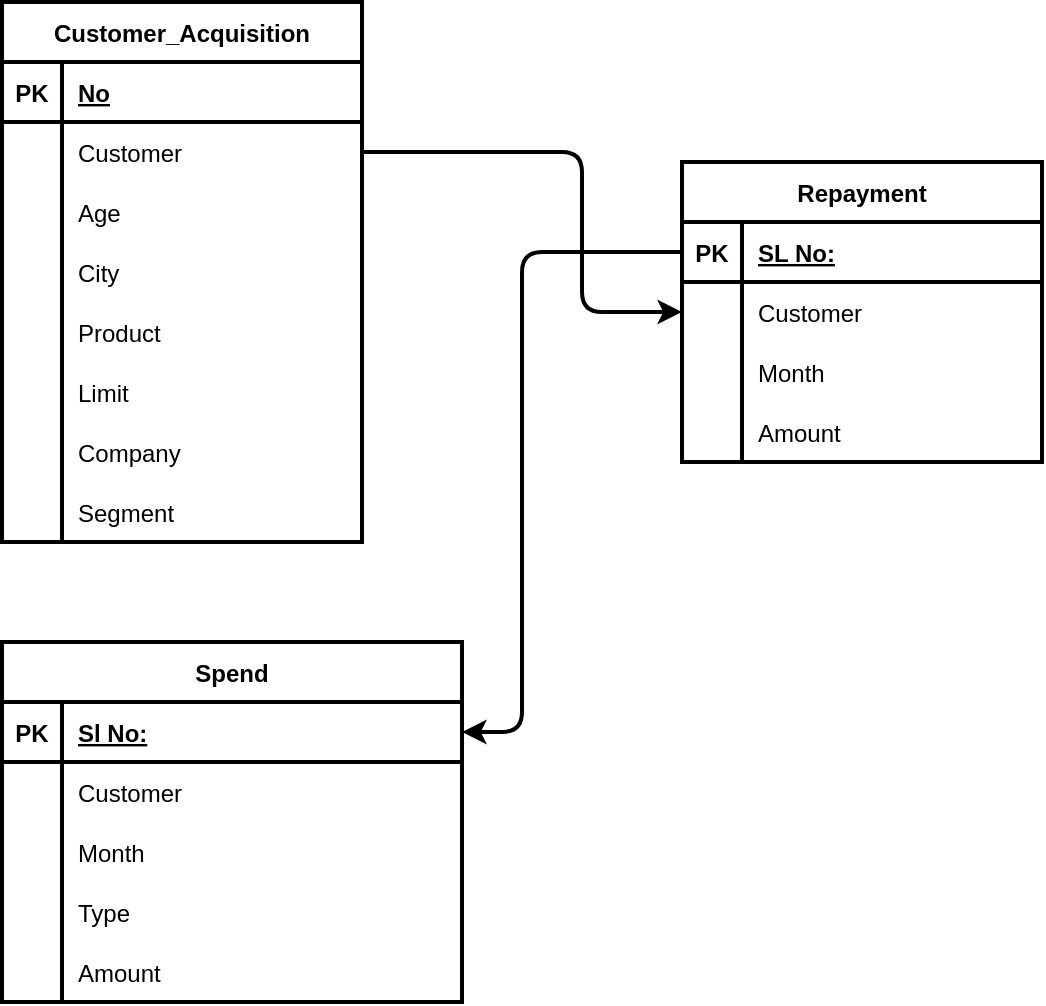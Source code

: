 <mxfile version="20.3.3" type="device"><diagram id="A9sh3z1c48ckSyf9Yc29" name="Page-1"><mxGraphModel dx="946" dy="589" grid="1" gridSize="10" guides="1" tooltips="1" connect="1" arrows="1" fold="1" page="1" pageScale="1" pageWidth="827" pageHeight="1169" math="0" shadow="0"><root><mxCell id="0"/><mxCell id="1" parent="0"/><mxCell id="rO3JKfHFRo-ykfjl6jv_-21" value="" style="endArrow=classic;html=1;rounded=1;exitX=1;exitY=0.5;exitDx=0;exitDy=0;entryX=0;entryY=0.5;entryDx=0;entryDy=0;strokeWidth=2;" edge="1" parent="1" source="rO3JKfHFRo-ykfjl6jv_-31" target="rO3JKfHFRo-ykfjl6jv_-44"><mxGeometry width="50" height="50" relative="1" as="geometry"><mxPoint x="280" y="85" as="sourcePoint"/><mxPoint x="440" y="255" as="targetPoint"/><Array as="points"><mxPoint x="390" y="115"/><mxPoint x="390" y="195"/></Array></mxGeometry></mxCell><mxCell id="rO3JKfHFRo-ykfjl6jv_-22" value="" style="endArrow=classic;html=1;exitX=0;exitY=0.5;exitDx=0;exitDy=0;rounded=1;strokeWidth=2;entryX=1;entryY=0.5;entryDx=0;entryDy=0;" edge="1" parent="1" source="rO3JKfHFRo-ykfjl6jv_-41" target="rO3JKfHFRo-ykfjl6jv_-56"><mxGeometry width="50" height="50" relative="1" as="geometry"><mxPoint x="430" y="200" as="sourcePoint"/><mxPoint x="340" y="470" as="targetPoint"/><Array as="points"><mxPoint x="360" y="165"/><mxPoint x="360" y="405"/></Array></mxGeometry></mxCell><mxCell id="rO3JKfHFRo-ykfjl6jv_-27" value="Customer_Acquisition" style="shape=table;startSize=30;container=1;collapsible=1;childLayout=tableLayout;fixedRows=1;rowLines=0;fontStyle=1;align=center;resizeLast=1;strokeWidth=2;gradientColor=none;" vertex="1" parent="1"><mxGeometry x="100" y="40" width="180" height="270" as="geometry"/></mxCell><mxCell id="rO3JKfHFRo-ykfjl6jv_-28" value="" style="shape=tableRow;horizontal=0;startSize=0;swimlaneHead=0;swimlaneBody=0;fillColor=none;collapsible=0;dropTarget=0;points=[[0,0.5],[1,0.5]];portConstraint=eastwest;top=0;left=0;right=0;bottom=1;strokeWidth=2;" vertex="1" parent="rO3JKfHFRo-ykfjl6jv_-27"><mxGeometry y="30" width="180" height="30" as="geometry"/></mxCell><mxCell id="rO3JKfHFRo-ykfjl6jv_-29" value="PK" style="shape=partialRectangle;connectable=0;fillColor=none;top=0;left=0;bottom=0;right=0;fontStyle=1;overflow=hidden;strokeWidth=2;" vertex="1" parent="rO3JKfHFRo-ykfjl6jv_-28"><mxGeometry width="30" height="30" as="geometry"><mxRectangle width="30" height="30" as="alternateBounds"/></mxGeometry></mxCell><mxCell id="rO3JKfHFRo-ykfjl6jv_-30" value="No" style="shape=partialRectangle;connectable=0;fillColor=none;top=0;left=0;bottom=0;right=0;align=left;spacingLeft=6;fontStyle=5;overflow=hidden;strokeWidth=2;" vertex="1" parent="rO3JKfHFRo-ykfjl6jv_-28"><mxGeometry x="30" width="150" height="30" as="geometry"><mxRectangle width="150" height="30" as="alternateBounds"/></mxGeometry></mxCell><mxCell id="rO3JKfHFRo-ykfjl6jv_-31" value="" style="shape=tableRow;horizontal=0;startSize=0;swimlaneHead=0;swimlaneBody=0;fillColor=none;collapsible=0;dropTarget=0;points=[[0,0.5],[1,0.5]];portConstraint=eastwest;top=0;left=0;right=0;bottom=0;strokeWidth=2;" vertex="1" parent="rO3JKfHFRo-ykfjl6jv_-27"><mxGeometry y="60" width="180" height="30" as="geometry"/></mxCell><mxCell id="rO3JKfHFRo-ykfjl6jv_-32" value="" style="shape=partialRectangle;connectable=0;fillColor=none;top=0;left=0;bottom=0;right=0;editable=1;overflow=hidden;strokeWidth=2;" vertex="1" parent="rO3JKfHFRo-ykfjl6jv_-31"><mxGeometry width="30" height="30" as="geometry"><mxRectangle width="30" height="30" as="alternateBounds"/></mxGeometry></mxCell><mxCell id="rO3JKfHFRo-ykfjl6jv_-33" value="Customer" style="shape=partialRectangle;connectable=0;fillColor=none;top=0;left=0;bottom=0;right=0;align=left;spacingLeft=6;overflow=hidden;strokeWidth=2;" vertex="1" parent="rO3JKfHFRo-ykfjl6jv_-31"><mxGeometry x="30" width="150" height="30" as="geometry"><mxRectangle width="150" height="30" as="alternateBounds"/></mxGeometry></mxCell><mxCell id="rO3JKfHFRo-ykfjl6jv_-34" value="" style="shape=tableRow;horizontal=0;startSize=0;swimlaneHead=0;swimlaneBody=0;fillColor=none;collapsible=0;dropTarget=0;points=[[0,0.5],[1,0.5]];portConstraint=eastwest;top=0;left=0;right=0;bottom=0;strokeWidth=2;" vertex="1" parent="rO3JKfHFRo-ykfjl6jv_-27"><mxGeometry y="90" width="180" height="30" as="geometry"/></mxCell><mxCell id="rO3JKfHFRo-ykfjl6jv_-35" value="" style="shape=partialRectangle;connectable=0;fillColor=none;top=0;left=0;bottom=0;right=0;editable=1;overflow=hidden;strokeWidth=2;" vertex="1" parent="rO3JKfHFRo-ykfjl6jv_-34"><mxGeometry width="30" height="30" as="geometry"><mxRectangle width="30" height="30" as="alternateBounds"/></mxGeometry></mxCell><mxCell id="rO3JKfHFRo-ykfjl6jv_-36" value="Age" style="shape=partialRectangle;connectable=0;fillColor=none;top=0;left=0;bottom=0;right=0;align=left;spacingLeft=6;overflow=hidden;strokeWidth=2;" vertex="1" parent="rO3JKfHFRo-ykfjl6jv_-34"><mxGeometry x="30" width="150" height="30" as="geometry"><mxRectangle width="150" height="30" as="alternateBounds"/></mxGeometry></mxCell><mxCell id="rO3JKfHFRo-ykfjl6jv_-75" value="" style="shape=tableRow;horizontal=0;startSize=0;swimlaneHead=0;swimlaneBody=0;fillColor=none;collapsible=0;dropTarget=0;points=[[0,0.5],[1,0.5]];portConstraint=eastwest;top=0;left=0;right=0;bottom=0;strokeWidth=2;" vertex="1" parent="rO3JKfHFRo-ykfjl6jv_-27"><mxGeometry y="120" width="180" height="30" as="geometry"/></mxCell><mxCell id="rO3JKfHFRo-ykfjl6jv_-76" value="" style="shape=partialRectangle;connectable=0;fillColor=none;top=0;left=0;bottom=0;right=0;editable=1;overflow=hidden;strokeWidth=2;" vertex="1" parent="rO3JKfHFRo-ykfjl6jv_-75"><mxGeometry width="30" height="30" as="geometry"><mxRectangle width="30" height="30" as="alternateBounds"/></mxGeometry></mxCell><mxCell id="rO3JKfHFRo-ykfjl6jv_-77" value="City" style="shape=partialRectangle;connectable=0;fillColor=none;top=0;left=0;bottom=0;right=0;align=left;spacingLeft=6;overflow=hidden;strokeWidth=2;" vertex="1" parent="rO3JKfHFRo-ykfjl6jv_-75"><mxGeometry x="30" width="150" height="30" as="geometry"><mxRectangle width="150" height="30" as="alternateBounds"/></mxGeometry></mxCell><mxCell id="rO3JKfHFRo-ykfjl6jv_-79" value="" style="shape=tableRow;horizontal=0;startSize=0;swimlaneHead=0;swimlaneBody=0;fillColor=none;collapsible=0;dropTarget=0;points=[[0,0.5],[1,0.5]];portConstraint=eastwest;top=0;left=0;right=0;bottom=0;strokeWidth=2;" vertex="1" parent="rO3JKfHFRo-ykfjl6jv_-27"><mxGeometry y="150" width="180" height="30" as="geometry"/></mxCell><mxCell id="rO3JKfHFRo-ykfjl6jv_-80" value="" style="shape=partialRectangle;connectable=0;fillColor=none;top=0;left=0;bottom=0;right=0;editable=1;overflow=hidden;strokeWidth=2;" vertex="1" parent="rO3JKfHFRo-ykfjl6jv_-79"><mxGeometry width="30" height="30" as="geometry"><mxRectangle width="30" height="30" as="alternateBounds"/></mxGeometry></mxCell><mxCell id="rO3JKfHFRo-ykfjl6jv_-81" value="Product" style="shape=partialRectangle;connectable=0;fillColor=none;top=0;left=0;bottom=0;right=0;align=left;spacingLeft=6;overflow=hidden;strokeWidth=2;" vertex="1" parent="rO3JKfHFRo-ykfjl6jv_-79"><mxGeometry x="30" width="150" height="30" as="geometry"><mxRectangle width="150" height="30" as="alternateBounds"/></mxGeometry></mxCell><mxCell id="rO3JKfHFRo-ykfjl6jv_-90" value="" style="shape=tableRow;horizontal=0;startSize=0;swimlaneHead=0;swimlaneBody=0;fillColor=none;collapsible=0;dropTarget=0;points=[[0,0.5],[1,0.5]];portConstraint=eastwest;top=0;left=0;right=0;bottom=0;strokeWidth=2;" vertex="1" parent="rO3JKfHFRo-ykfjl6jv_-27"><mxGeometry y="180" width="180" height="30" as="geometry"/></mxCell><mxCell id="rO3JKfHFRo-ykfjl6jv_-91" value="" style="shape=partialRectangle;connectable=0;fillColor=none;top=0;left=0;bottom=0;right=0;editable=1;overflow=hidden;strokeWidth=2;" vertex="1" parent="rO3JKfHFRo-ykfjl6jv_-90"><mxGeometry width="30" height="30" as="geometry"><mxRectangle width="30" height="30" as="alternateBounds"/></mxGeometry></mxCell><mxCell id="rO3JKfHFRo-ykfjl6jv_-92" value="Limit" style="shape=partialRectangle;connectable=0;fillColor=none;top=0;left=0;bottom=0;right=0;align=left;spacingLeft=6;overflow=hidden;strokeWidth=2;" vertex="1" parent="rO3JKfHFRo-ykfjl6jv_-90"><mxGeometry x="30" width="150" height="30" as="geometry"><mxRectangle width="150" height="30" as="alternateBounds"/></mxGeometry></mxCell><mxCell id="rO3JKfHFRo-ykfjl6jv_-93" value="" style="shape=tableRow;horizontal=0;startSize=0;swimlaneHead=0;swimlaneBody=0;fillColor=none;collapsible=0;dropTarget=0;points=[[0,0.5],[1,0.5]];portConstraint=eastwest;top=0;left=0;right=0;bottom=0;strokeWidth=2;" vertex="1" parent="rO3JKfHFRo-ykfjl6jv_-27"><mxGeometry y="210" width="180" height="30" as="geometry"/></mxCell><mxCell id="rO3JKfHFRo-ykfjl6jv_-94" value="" style="shape=partialRectangle;connectable=0;fillColor=none;top=0;left=0;bottom=0;right=0;editable=1;overflow=hidden;strokeWidth=2;" vertex="1" parent="rO3JKfHFRo-ykfjl6jv_-93"><mxGeometry width="30" height="30" as="geometry"><mxRectangle width="30" height="30" as="alternateBounds"/></mxGeometry></mxCell><mxCell id="rO3JKfHFRo-ykfjl6jv_-95" value="Company" style="shape=partialRectangle;connectable=0;fillColor=none;top=0;left=0;bottom=0;right=0;align=left;spacingLeft=6;overflow=hidden;strokeWidth=2;" vertex="1" parent="rO3JKfHFRo-ykfjl6jv_-93"><mxGeometry x="30" width="150" height="30" as="geometry"><mxRectangle width="150" height="30" as="alternateBounds"/></mxGeometry></mxCell><mxCell id="rO3JKfHFRo-ykfjl6jv_-87" value="" style="shape=tableRow;horizontal=0;startSize=0;swimlaneHead=0;swimlaneBody=0;fillColor=none;collapsible=0;dropTarget=0;points=[[0,0.5],[1,0.5]];portConstraint=eastwest;top=0;left=0;right=0;bottom=0;strokeWidth=2;" vertex="1" parent="rO3JKfHFRo-ykfjl6jv_-27"><mxGeometry y="240" width="180" height="30" as="geometry"/></mxCell><mxCell id="rO3JKfHFRo-ykfjl6jv_-88" value="" style="shape=partialRectangle;connectable=0;fillColor=none;top=0;left=0;bottom=0;right=0;editable=1;overflow=hidden;strokeWidth=2;" vertex="1" parent="rO3JKfHFRo-ykfjl6jv_-87"><mxGeometry width="30" height="30" as="geometry"><mxRectangle width="30" height="30" as="alternateBounds"/></mxGeometry></mxCell><mxCell id="rO3JKfHFRo-ykfjl6jv_-89" value="Segment" style="shape=partialRectangle;connectable=0;fillColor=none;top=0;left=0;bottom=0;right=0;align=left;spacingLeft=6;overflow=hidden;strokeWidth=2;" vertex="1" parent="rO3JKfHFRo-ykfjl6jv_-87"><mxGeometry x="30" width="150" height="30" as="geometry"><mxRectangle width="150" height="30" as="alternateBounds"/></mxGeometry></mxCell><mxCell id="rO3JKfHFRo-ykfjl6jv_-40" value="Repayment" style="shape=table;startSize=30;container=1;collapsible=1;childLayout=tableLayout;fixedRows=1;rowLines=0;fontStyle=1;align=center;resizeLast=1;strokeWidth=2;gradientColor=none;" vertex="1" parent="1"><mxGeometry x="440" y="120" width="180" height="150" as="geometry"/></mxCell><mxCell id="rO3JKfHFRo-ykfjl6jv_-41" value="" style="shape=tableRow;horizontal=0;startSize=0;swimlaneHead=0;swimlaneBody=0;fillColor=none;collapsible=0;dropTarget=0;points=[[0,0.5],[1,0.5]];portConstraint=eastwest;top=0;left=0;right=0;bottom=1;strokeWidth=2;" vertex="1" parent="rO3JKfHFRo-ykfjl6jv_-40"><mxGeometry y="30" width="180" height="30" as="geometry"/></mxCell><mxCell id="rO3JKfHFRo-ykfjl6jv_-42" value="PK" style="shape=partialRectangle;connectable=0;fillColor=none;top=0;left=0;bottom=0;right=0;fontStyle=1;overflow=hidden;strokeWidth=2;" vertex="1" parent="rO3JKfHFRo-ykfjl6jv_-41"><mxGeometry width="30" height="30" as="geometry"><mxRectangle width="30" height="30" as="alternateBounds"/></mxGeometry></mxCell><mxCell id="rO3JKfHFRo-ykfjl6jv_-43" value="SL No:" style="shape=partialRectangle;connectable=0;fillColor=none;top=0;left=0;bottom=0;right=0;align=left;spacingLeft=6;fontStyle=5;overflow=hidden;strokeWidth=2;" vertex="1" parent="rO3JKfHFRo-ykfjl6jv_-41"><mxGeometry x="30" width="150" height="30" as="geometry"><mxRectangle width="150" height="30" as="alternateBounds"/></mxGeometry></mxCell><mxCell id="rO3JKfHFRo-ykfjl6jv_-44" value="" style="shape=tableRow;horizontal=0;startSize=0;swimlaneHead=0;swimlaneBody=0;fillColor=none;collapsible=0;dropTarget=0;points=[[0,0.5],[1,0.5]];portConstraint=eastwest;top=0;left=0;right=0;bottom=0;strokeWidth=2;" vertex="1" parent="rO3JKfHFRo-ykfjl6jv_-40"><mxGeometry y="60" width="180" height="30" as="geometry"/></mxCell><mxCell id="rO3JKfHFRo-ykfjl6jv_-45" value="" style="shape=partialRectangle;connectable=0;fillColor=none;top=0;left=0;bottom=0;right=0;editable=1;overflow=hidden;strokeWidth=2;" vertex="1" parent="rO3JKfHFRo-ykfjl6jv_-44"><mxGeometry width="30" height="30" as="geometry"><mxRectangle width="30" height="30" as="alternateBounds"/></mxGeometry></mxCell><mxCell id="rO3JKfHFRo-ykfjl6jv_-46" value="Customer" style="shape=partialRectangle;connectable=0;fillColor=none;top=0;left=0;bottom=0;right=0;align=left;spacingLeft=6;overflow=hidden;strokeWidth=2;" vertex="1" parent="rO3JKfHFRo-ykfjl6jv_-44"><mxGeometry x="30" width="150" height="30" as="geometry"><mxRectangle width="150" height="30" as="alternateBounds"/></mxGeometry></mxCell><mxCell id="rO3JKfHFRo-ykfjl6jv_-47" value="" style="shape=tableRow;horizontal=0;startSize=0;swimlaneHead=0;swimlaneBody=0;fillColor=none;collapsible=0;dropTarget=0;points=[[0,0.5],[1,0.5]];portConstraint=eastwest;top=0;left=0;right=0;bottom=0;strokeWidth=2;" vertex="1" parent="rO3JKfHFRo-ykfjl6jv_-40"><mxGeometry y="90" width="180" height="30" as="geometry"/></mxCell><mxCell id="rO3JKfHFRo-ykfjl6jv_-48" value="" style="shape=partialRectangle;connectable=0;fillColor=none;top=0;left=0;bottom=0;right=0;editable=1;overflow=hidden;strokeWidth=2;" vertex="1" parent="rO3JKfHFRo-ykfjl6jv_-47"><mxGeometry width="30" height="30" as="geometry"><mxRectangle width="30" height="30" as="alternateBounds"/></mxGeometry></mxCell><mxCell id="rO3JKfHFRo-ykfjl6jv_-49" value="Month" style="shape=partialRectangle;connectable=0;fillColor=none;top=0;left=0;bottom=0;right=0;align=left;spacingLeft=6;overflow=hidden;strokeWidth=2;" vertex="1" parent="rO3JKfHFRo-ykfjl6jv_-47"><mxGeometry x="30" width="150" height="30" as="geometry"><mxRectangle width="150" height="30" as="alternateBounds"/></mxGeometry></mxCell><mxCell id="rO3JKfHFRo-ykfjl6jv_-50" value="" style="shape=tableRow;horizontal=0;startSize=0;swimlaneHead=0;swimlaneBody=0;fillColor=none;collapsible=0;dropTarget=0;points=[[0,0.5],[1,0.5]];portConstraint=eastwest;top=0;left=0;right=0;bottom=0;strokeWidth=2;" vertex="1" parent="rO3JKfHFRo-ykfjl6jv_-40"><mxGeometry y="120" width="180" height="30" as="geometry"/></mxCell><mxCell id="rO3JKfHFRo-ykfjl6jv_-51" value="" style="shape=partialRectangle;connectable=0;fillColor=none;top=0;left=0;bottom=0;right=0;editable=1;overflow=hidden;strokeWidth=2;" vertex="1" parent="rO3JKfHFRo-ykfjl6jv_-50"><mxGeometry width="30" height="30" as="geometry"><mxRectangle width="30" height="30" as="alternateBounds"/></mxGeometry></mxCell><mxCell id="rO3JKfHFRo-ykfjl6jv_-52" value="Amount" style="shape=partialRectangle;connectable=0;fillColor=none;top=0;left=0;bottom=0;right=0;align=left;spacingLeft=6;overflow=hidden;strokeWidth=2;" vertex="1" parent="rO3JKfHFRo-ykfjl6jv_-50"><mxGeometry x="30" width="150" height="30" as="geometry"><mxRectangle width="150" height="30" as="alternateBounds"/></mxGeometry></mxCell><mxCell id="rO3JKfHFRo-ykfjl6jv_-55" value="Spend" style="shape=table;startSize=30;container=1;collapsible=1;childLayout=tableLayout;fixedRows=1;rowLines=0;fontStyle=1;align=center;resizeLast=1;strokeWidth=2;gradientColor=none;" vertex="1" parent="1"><mxGeometry x="100" y="360" width="230" height="180" as="geometry"/></mxCell><mxCell id="rO3JKfHFRo-ykfjl6jv_-56" value="" style="shape=tableRow;horizontal=0;startSize=0;swimlaneHead=0;swimlaneBody=0;fillColor=none;collapsible=0;dropTarget=0;points=[[0,0.5],[1,0.5]];portConstraint=eastwest;top=0;left=0;right=0;bottom=1;strokeWidth=2;" vertex="1" parent="rO3JKfHFRo-ykfjl6jv_-55"><mxGeometry y="30" width="230" height="30" as="geometry"/></mxCell><mxCell id="rO3JKfHFRo-ykfjl6jv_-57" value="PK" style="shape=partialRectangle;connectable=0;fillColor=none;top=0;left=0;bottom=0;right=0;fontStyle=1;overflow=hidden;strokeWidth=2;" vertex="1" parent="rO3JKfHFRo-ykfjl6jv_-56"><mxGeometry width="30" height="30" as="geometry"><mxRectangle width="30" height="30" as="alternateBounds"/></mxGeometry></mxCell><mxCell id="rO3JKfHFRo-ykfjl6jv_-58" value="Sl No:" style="shape=partialRectangle;connectable=0;fillColor=none;top=0;left=0;bottom=0;right=0;align=left;spacingLeft=6;fontStyle=5;overflow=hidden;strokeWidth=2;" vertex="1" parent="rO3JKfHFRo-ykfjl6jv_-56"><mxGeometry x="30" width="200" height="30" as="geometry"><mxRectangle width="200" height="30" as="alternateBounds"/></mxGeometry></mxCell><mxCell id="rO3JKfHFRo-ykfjl6jv_-59" value="" style="shape=tableRow;horizontal=0;startSize=0;swimlaneHead=0;swimlaneBody=0;fillColor=none;collapsible=0;dropTarget=0;points=[[0,0.5],[1,0.5]];portConstraint=eastwest;top=0;left=0;right=0;bottom=0;strokeWidth=2;" vertex="1" parent="rO3JKfHFRo-ykfjl6jv_-55"><mxGeometry y="60" width="230" height="30" as="geometry"/></mxCell><mxCell id="rO3JKfHFRo-ykfjl6jv_-60" value="" style="shape=partialRectangle;connectable=0;fillColor=none;top=0;left=0;bottom=0;right=0;editable=1;overflow=hidden;strokeWidth=2;" vertex="1" parent="rO3JKfHFRo-ykfjl6jv_-59"><mxGeometry width="30" height="30" as="geometry"><mxRectangle width="30" height="30" as="alternateBounds"/></mxGeometry></mxCell><mxCell id="rO3JKfHFRo-ykfjl6jv_-61" value="Customer" style="shape=partialRectangle;connectable=0;fillColor=none;top=0;left=0;bottom=0;right=0;align=left;spacingLeft=6;overflow=hidden;strokeWidth=2;" vertex="1" parent="rO3JKfHFRo-ykfjl6jv_-59"><mxGeometry x="30" width="200" height="30" as="geometry"><mxRectangle width="200" height="30" as="alternateBounds"/></mxGeometry></mxCell><mxCell id="rO3JKfHFRo-ykfjl6jv_-62" value="" style="shape=tableRow;horizontal=0;startSize=0;swimlaneHead=0;swimlaneBody=0;fillColor=none;collapsible=0;dropTarget=0;points=[[0,0.5],[1,0.5]];portConstraint=eastwest;top=0;left=0;right=0;bottom=0;strokeWidth=2;" vertex="1" parent="rO3JKfHFRo-ykfjl6jv_-55"><mxGeometry y="90" width="230" height="30" as="geometry"/></mxCell><mxCell id="rO3JKfHFRo-ykfjl6jv_-63" value="" style="shape=partialRectangle;connectable=0;fillColor=none;top=0;left=0;bottom=0;right=0;editable=1;overflow=hidden;strokeWidth=2;" vertex="1" parent="rO3JKfHFRo-ykfjl6jv_-62"><mxGeometry width="30" height="30" as="geometry"><mxRectangle width="30" height="30" as="alternateBounds"/></mxGeometry></mxCell><mxCell id="rO3JKfHFRo-ykfjl6jv_-64" value="Month" style="shape=partialRectangle;connectable=0;fillColor=none;top=0;left=0;bottom=0;right=0;align=left;spacingLeft=6;overflow=hidden;strokeWidth=2;" vertex="1" parent="rO3JKfHFRo-ykfjl6jv_-62"><mxGeometry x="30" width="200" height="30" as="geometry"><mxRectangle width="200" height="30" as="alternateBounds"/></mxGeometry></mxCell><mxCell id="rO3JKfHFRo-ykfjl6jv_-65" value="" style="shape=tableRow;horizontal=0;startSize=0;swimlaneHead=0;swimlaneBody=0;fillColor=none;collapsible=0;dropTarget=0;points=[[0,0.5],[1,0.5]];portConstraint=eastwest;top=0;left=0;right=0;bottom=0;strokeWidth=2;" vertex="1" parent="rO3JKfHFRo-ykfjl6jv_-55"><mxGeometry y="120" width="230" height="30" as="geometry"/></mxCell><mxCell id="rO3JKfHFRo-ykfjl6jv_-66" value="" style="shape=partialRectangle;connectable=0;fillColor=none;top=0;left=0;bottom=0;right=0;editable=1;overflow=hidden;strokeWidth=2;" vertex="1" parent="rO3JKfHFRo-ykfjl6jv_-65"><mxGeometry width="30" height="30" as="geometry"><mxRectangle width="30" height="30" as="alternateBounds"/></mxGeometry></mxCell><mxCell id="rO3JKfHFRo-ykfjl6jv_-67" value="Type" style="shape=partialRectangle;connectable=0;fillColor=none;top=0;left=0;bottom=0;right=0;align=left;spacingLeft=6;overflow=hidden;strokeWidth=2;" vertex="1" parent="rO3JKfHFRo-ykfjl6jv_-65"><mxGeometry x="30" width="200" height="30" as="geometry"><mxRectangle width="200" height="30" as="alternateBounds"/></mxGeometry></mxCell><mxCell id="rO3JKfHFRo-ykfjl6jv_-71" value="" style="shape=tableRow;horizontal=0;startSize=0;swimlaneHead=0;swimlaneBody=0;fillColor=none;collapsible=0;dropTarget=0;points=[[0,0.5],[1,0.5]];portConstraint=eastwest;top=0;left=0;right=0;bottom=0;strokeWidth=2;" vertex="1" parent="rO3JKfHFRo-ykfjl6jv_-55"><mxGeometry y="150" width="230" height="30" as="geometry"/></mxCell><mxCell id="rO3JKfHFRo-ykfjl6jv_-72" value="" style="shape=partialRectangle;connectable=0;fillColor=none;top=0;left=0;bottom=0;right=0;editable=1;overflow=hidden;strokeWidth=2;" vertex="1" parent="rO3JKfHFRo-ykfjl6jv_-71"><mxGeometry width="30" height="30" as="geometry"><mxRectangle width="30" height="30" as="alternateBounds"/></mxGeometry></mxCell><mxCell id="rO3JKfHFRo-ykfjl6jv_-73" value="Amount" style="shape=partialRectangle;connectable=0;fillColor=none;top=0;left=0;bottom=0;right=0;align=left;spacingLeft=6;overflow=hidden;strokeWidth=2;" vertex="1" parent="rO3JKfHFRo-ykfjl6jv_-71"><mxGeometry x="30" width="200" height="30" as="geometry"><mxRectangle width="200" height="30" as="alternateBounds"/></mxGeometry></mxCell></root></mxGraphModel></diagram></mxfile>